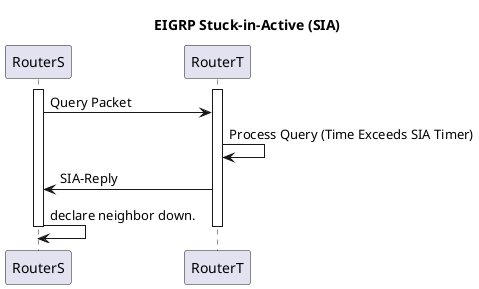 @startuml EIGRP Stuck-in-Active (SIA)

title EIGRP Stuck-in-Active (SIA)

participant RouterS
participant RouterT

activate RouterS
activate RouterT

RouterS -> RouterT: Query Packet
RouterT -> RouterT: Process Query (Time Exceeds SIA Timer)
RouterT -> RouterS: SIA-Reply
RouterS -> RouterS: declare neighbor down.

deactivate RouterS
deactivate RouterT

@enduml
